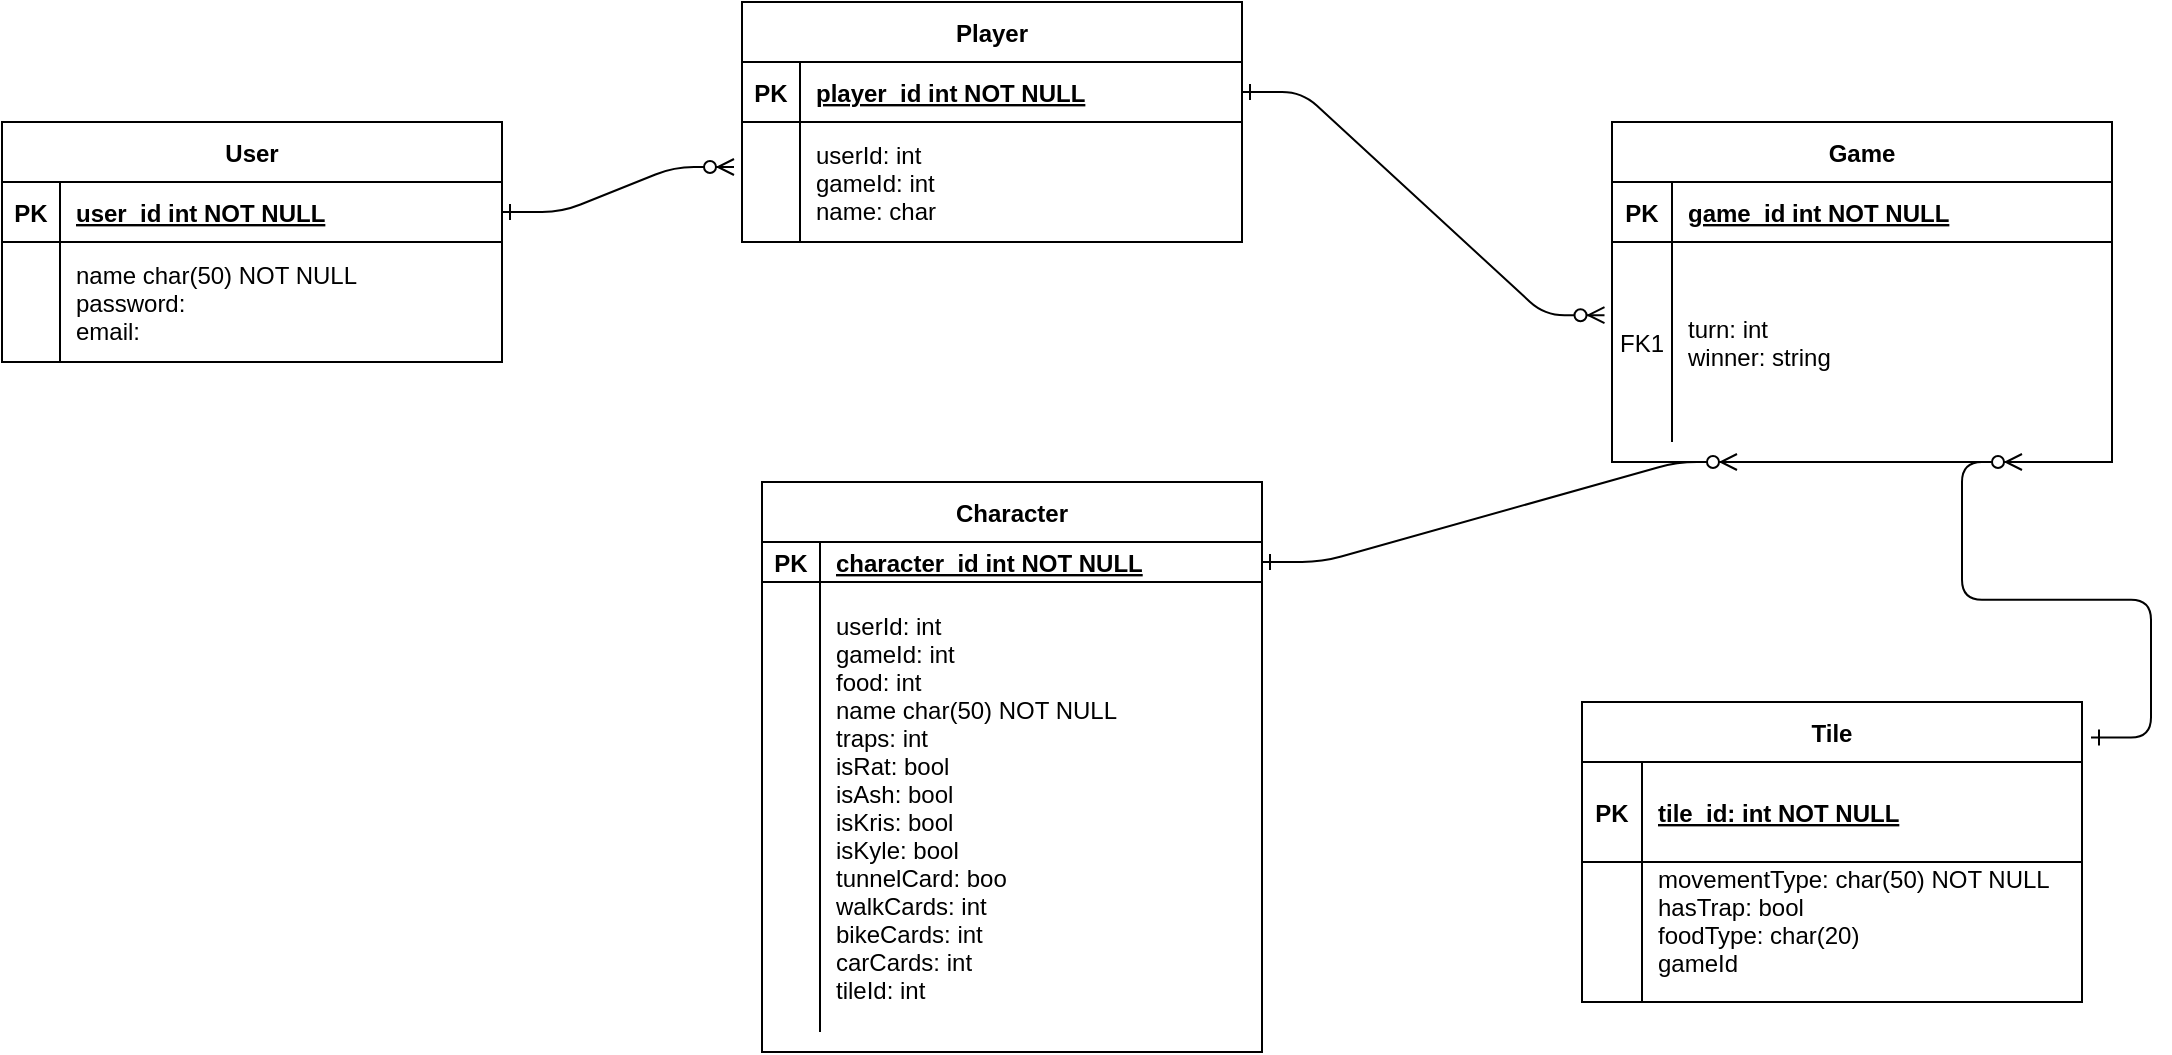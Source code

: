 <mxfile version="21.3.6" type="github">
  <diagram id="R2lEEEUBdFMjLlhIrx00" name="Page-1">
    <mxGraphModel dx="2238" dy="446" grid="1" gridSize="10" guides="1" tooltips="1" connect="1" arrows="1" fold="1" page="1" pageScale="1" pageWidth="850" pageHeight="1100" math="0" shadow="0" extFonts="Permanent Marker^https://fonts.googleapis.com/css?family=Permanent+Marker">
      <root>
        <mxCell id="0" />
        <mxCell id="1" parent="0" />
        <mxCell id="zcm2E6uYJEaqn9uGI2z3-112" value="Game" style="shape=table;startSize=30;container=1;collapsible=1;childLayout=tableLayout;fixedRows=1;rowLines=0;fontStyle=1;align=center;resizeLast=1;" parent="1" vertex="1">
          <mxGeometry x="475" y="100" width="250" height="170" as="geometry" />
        </mxCell>
        <mxCell id="zcm2E6uYJEaqn9uGI2z3-113" value="" style="shape=partialRectangle;collapsible=0;dropTarget=0;pointerEvents=0;fillColor=none;points=[[0,0.5],[1,0.5]];portConstraint=eastwest;top=0;left=0;right=0;bottom=1;" parent="zcm2E6uYJEaqn9uGI2z3-112" vertex="1">
          <mxGeometry y="30" width="250" height="30" as="geometry" />
        </mxCell>
        <mxCell id="zcm2E6uYJEaqn9uGI2z3-114" value="PK" style="shape=partialRectangle;overflow=hidden;connectable=0;fillColor=none;top=0;left=0;bottom=0;right=0;fontStyle=1;" parent="zcm2E6uYJEaqn9uGI2z3-113" vertex="1">
          <mxGeometry width="30" height="30" as="geometry">
            <mxRectangle width="30" height="30" as="alternateBounds" />
          </mxGeometry>
        </mxCell>
        <mxCell id="zcm2E6uYJEaqn9uGI2z3-115" value="game_id int NOT NULL " style="shape=partialRectangle;overflow=hidden;connectable=0;fillColor=none;top=0;left=0;bottom=0;right=0;align=left;spacingLeft=6;fontStyle=5;" parent="zcm2E6uYJEaqn9uGI2z3-113" vertex="1">
          <mxGeometry x="30" width="220" height="30" as="geometry">
            <mxRectangle width="220" height="30" as="alternateBounds" />
          </mxGeometry>
        </mxCell>
        <mxCell id="zcm2E6uYJEaqn9uGI2z3-116" value="" style="shape=partialRectangle;collapsible=0;dropTarget=0;pointerEvents=0;fillColor=none;points=[[0,0.5],[1,0.5]];portConstraint=eastwest;top=0;left=0;right=0;bottom=0;" parent="zcm2E6uYJEaqn9uGI2z3-112" vertex="1">
          <mxGeometry y="60" width="250" height="100" as="geometry" />
        </mxCell>
        <mxCell id="zcm2E6uYJEaqn9uGI2z3-117" value="FK1" style="shape=partialRectangle;overflow=hidden;connectable=0;fillColor=none;top=0;left=0;bottom=0;right=0;" parent="zcm2E6uYJEaqn9uGI2z3-116" vertex="1">
          <mxGeometry width="30" height="100" as="geometry">
            <mxRectangle width="30" height="100" as="alternateBounds" />
          </mxGeometry>
        </mxCell>
        <mxCell id="zcm2E6uYJEaqn9uGI2z3-118" value="turn: int&#xa;winner: string" style="shape=partialRectangle;overflow=hidden;connectable=0;fillColor=none;top=0;left=0;bottom=0;right=0;align=left;spacingLeft=6;" parent="zcm2E6uYJEaqn9uGI2z3-116" vertex="1">
          <mxGeometry x="30" width="220" height="100" as="geometry">
            <mxRectangle width="220" height="100" as="alternateBounds" />
          </mxGeometry>
        </mxCell>
        <mxCell id="zcm2E6uYJEaqn9uGI2z3-126" value="Character" style="shape=table;startSize=30;container=1;collapsible=1;childLayout=tableLayout;fixedRows=1;rowLines=0;fontStyle=1;align=center;resizeLast=1;" parent="1" vertex="1">
          <mxGeometry x="50" y="280" width="250" height="285" as="geometry" />
        </mxCell>
        <mxCell id="zcm2E6uYJEaqn9uGI2z3-127" value="" style="shape=partialRectangle;collapsible=0;dropTarget=0;pointerEvents=0;fillColor=none;points=[[0,0.5],[1,0.5]];portConstraint=eastwest;top=0;left=0;right=0;bottom=1;" parent="zcm2E6uYJEaqn9uGI2z3-126" vertex="1">
          <mxGeometry y="30" width="250" height="20" as="geometry" />
        </mxCell>
        <mxCell id="zcm2E6uYJEaqn9uGI2z3-128" value="PK" style="shape=partialRectangle;overflow=hidden;connectable=0;fillColor=none;top=0;left=0;bottom=0;right=0;fontStyle=1;" parent="zcm2E6uYJEaqn9uGI2z3-127" vertex="1">
          <mxGeometry width="29" height="20" as="geometry">
            <mxRectangle width="29" height="20" as="alternateBounds" />
          </mxGeometry>
        </mxCell>
        <mxCell id="zcm2E6uYJEaqn9uGI2z3-129" value="character_id int NOT NULL " style="shape=partialRectangle;overflow=hidden;connectable=0;fillColor=none;top=0;left=0;bottom=0;right=0;align=left;spacingLeft=6;fontStyle=5;" parent="zcm2E6uYJEaqn9uGI2z3-127" vertex="1">
          <mxGeometry x="29" width="221" height="20" as="geometry">
            <mxRectangle width="221" height="20" as="alternateBounds" />
          </mxGeometry>
        </mxCell>
        <mxCell id="zcm2E6uYJEaqn9uGI2z3-130" value="" style="shape=partialRectangle;collapsible=0;dropTarget=0;pointerEvents=0;fillColor=none;points=[[0,0.5],[1,0.5]];portConstraint=eastwest;top=0;left=0;right=0;bottom=0;" parent="zcm2E6uYJEaqn9uGI2z3-126" vertex="1">
          <mxGeometry y="50" width="250" height="225" as="geometry" />
        </mxCell>
        <mxCell id="zcm2E6uYJEaqn9uGI2z3-131" value="" style="shape=partialRectangle;overflow=hidden;connectable=0;fillColor=none;top=0;left=0;bottom=0;right=0;" parent="zcm2E6uYJEaqn9uGI2z3-130" vertex="1">
          <mxGeometry width="29" height="225" as="geometry">
            <mxRectangle width="29" height="225" as="alternateBounds" />
          </mxGeometry>
        </mxCell>
        <mxCell id="zcm2E6uYJEaqn9uGI2z3-132" value="userId: int&#xa;gameId: int&#xa;food: int&#xa;name char(50) NOT NULL&#xa;traps: int&#xa;isRat: bool&#xa;isAsh: bool&#xa;isKris: bool&#xa;isKyle: bool&#xa;tunnelCard: boo&#xa;walkCards: int&#xa;bikeCards: int&#xa;carCards: int&#xa;tileId: int" style="shape=partialRectangle;overflow=hidden;connectable=0;fillColor=none;top=0;left=0;bottom=0;right=0;align=left;spacingLeft=6;" parent="zcm2E6uYJEaqn9uGI2z3-130" vertex="1">
          <mxGeometry x="29" width="221" height="225" as="geometry">
            <mxRectangle width="221" height="225" as="alternateBounds" />
          </mxGeometry>
        </mxCell>
        <mxCell id="zcm2E6uYJEaqn9uGI2z3-133" value="" style="edgeStyle=entityRelationEdgeStyle;endArrow=ERzeroToMany;startArrow=ERone;endFill=1;startFill=0;exitX=1;exitY=0.5;exitDx=0;exitDy=0;entryX=0.25;entryY=1;entryDx=0;entryDy=0;" parent="1" source="zcm2E6uYJEaqn9uGI2z3-127" target="zcm2E6uYJEaqn9uGI2z3-112" edge="1">
          <mxGeometry width="100" height="100" relative="1" as="geometry">
            <mxPoint x="395" y="265" as="sourcePoint" />
            <mxPoint x="470" y="320" as="targetPoint" />
          </mxGeometry>
        </mxCell>
        <mxCell id="zcm2E6uYJEaqn9uGI2z3-146" value="" style="edgeStyle=entityRelationEdgeStyle;endArrow=ERzeroToMany;startArrow=ERone;endFill=1;startFill=0;exitX=1.018;exitY=0.118;exitDx=0;exitDy=0;exitPerimeter=0;" parent="1" edge="1" source="zcm2E6uYJEaqn9uGI2z3-173">
          <mxGeometry width="100" height="100" relative="1" as="geometry">
            <mxPoint x="760" y="600" as="sourcePoint" />
            <mxPoint x="680" y="270" as="targetPoint" />
          </mxGeometry>
        </mxCell>
        <mxCell id="zcm2E6uYJEaqn9uGI2z3-173" value="Tile" style="shape=table;startSize=30;container=1;collapsible=1;childLayout=tableLayout;fixedRows=1;rowLines=0;fontStyle=1;align=center;resizeLast=1;" parent="1" vertex="1">
          <mxGeometry x="460" y="390" width="250" height="150" as="geometry" />
        </mxCell>
        <mxCell id="zcm2E6uYJEaqn9uGI2z3-174" value="" style="shape=partialRectangle;collapsible=0;dropTarget=0;pointerEvents=0;fillColor=none;points=[[0,0.5],[1,0.5]];portConstraint=eastwest;top=0;left=0;right=0;bottom=1;" parent="zcm2E6uYJEaqn9uGI2z3-173" vertex="1">
          <mxGeometry y="30" width="250" height="50" as="geometry" />
        </mxCell>
        <mxCell id="zcm2E6uYJEaqn9uGI2z3-175" value="PK" style="shape=partialRectangle;overflow=hidden;connectable=0;fillColor=none;top=0;left=0;bottom=0;right=0;fontStyle=1;" parent="zcm2E6uYJEaqn9uGI2z3-174" vertex="1">
          <mxGeometry width="30" height="50" as="geometry">
            <mxRectangle width="30" height="50" as="alternateBounds" />
          </mxGeometry>
        </mxCell>
        <mxCell id="zcm2E6uYJEaqn9uGI2z3-176" value="tile_id: int NOT NULL" style="shape=partialRectangle;overflow=hidden;connectable=0;fillColor=none;top=0;left=0;bottom=0;right=0;align=left;spacingLeft=6;fontStyle=5;" parent="zcm2E6uYJEaqn9uGI2z3-174" vertex="1">
          <mxGeometry x="30" width="220" height="50" as="geometry">
            <mxRectangle width="220" height="50" as="alternateBounds" />
          </mxGeometry>
        </mxCell>
        <mxCell id="zcm2E6uYJEaqn9uGI2z3-177" value="" style="shape=partialRectangle;collapsible=0;dropTarget=0;pointerEvents=0;fillColor=none;points=[[0,0.5],[1,0.5]];portConstraint=eastwest;top=0;left=0;right=0;bottom=0;" parent="zcm2E6uYJEaqn9uGI2z3-173" vertex="1">
          <mxGeometry y="80" width="250" height="70" as="geometry" />
        </mxCell>
        <mxCell id="zcm2E6uYJEaqn9uGI2z3-178" value="" style="shape=partialRectangle;overflow=hidden;connectable=0;fillColor=none;top=0;left=0;bottom=0;right=0;" parent="zcm2E6uYJEaqn9uGI2z3-177" vertex="1">
          <mxGeometry width="30" height="70" as="geometry">
            <mxRectangle width="30" height="70" as="alternateBounds" />
          </mxGeometry>
        </mxCell>
        <mxCell id="zcm2E6uYJEaqn9uGI2z3-179" value="movementType: char(50) NOT NULL&#xa;hasTrap: bool&#xa;foodType: char(20)&#xa;gameId&#xa;" style="shape=partialRectangle;overflow=hidden;connectable=0;fillColor=none;top=0;left=0;bottom=0;right=0;align=left;spacingLeft=6;" parent="zcm2E6uYJEaqn9uGI2z3-177" vertex="1">
          <mxGeometry x="30" width="220" height="70" as="geometry">
            <mxRectangle width="220" height="70" as="alternateBounds" />
          </mxGeometry>
        </mxCell>
        <mxCell id="jXuqjFxC8-Kcla0deU2q-8" value="User" style="shape=table;startSize=30;container=1;collapsible=1;childLayout=tableLayout;fixedRows=1;rowLines=0;fontStyle=1;align=center;resizeLast=1;" parent="1" vertex="1">
          <mxGeometry x="-330" y="100" width="250" height="120" as="geometry" />
        </mxCell>
        <mxCell id="jXuqjFxC8-Kcla0deU2q-9" value="" style="shape=partialRectangle;collapsible=0;dropTarget=0;pointerEvents=0;fillColor=none;points=[[0,0.5],[1,0.5]];portConstraint=eastwest;top=0;left=0;right=0;bottom=1;" parent="jXuqjFxC8-Kcla0deU2q-8" vertex="1">
          <mxGeometry y="30" width="250" height="30" as="geometry" />
        </mxCell>
        <mxCell id="jXuqjFxC8-Kcla0deU2q-10" value="PK" style="shape=partialRectangle;overflow=hidden;connectable=0;fillColor=none;top=0;left=0;bottom=0;right=0;fontStyle=1;" parent="jXuqjFxC8-Kcla0deU2q-9" vertex="1">
          <mxGeometry width="29" height="30" as="geometry">
            <mxRectangle width="29" height="30" as="alternateBounds" />
          </mxGeometry>
        </mxCell>
        <mxCell id="jXuqjFxC8-Kcla0deU2q-11" value="user_id int NOT NULL " style="shape=partialRectangle;overflow=hidden;connectable=0;fillColor=none;top=0;left=0;bottom=0;right=0;align=left;spacingLeft=6;fontStyle=5;" parent="jXuqjFxC8-Kcla0deU2q-9" vertex="1">
          <mxGeometry x="29" width="221" height="30" as="geometry">
            <mxRectangle width="221" height="30" as="alternateBounds" />
          </mxGeometry>
        </mxCell>
        <mxCell id="jXuqjFxC8-Kcla0deU2q-12" value="" style="shape=partialRectangle;collapsible=0;dropTarget=0;pointerEvents=0;fillColor=none;points=[[0,0.5],[1,0.5]];portConstraint=eastwest;top=0;left=0;right=0;bottom=0;" parent="jXuqjFxC8-Kcla0deU2q-8" vertex="1">
          <mxGeometry y="60" width="250" height="60" as="geometry" />
        </mxCell>
        <mxCell id="jXuqjFxC8-Kcla0deU2q-13" value="" style="shape=partialRectangle;overflow=hidden;connectable=0;fillColor=none;top=0;left=0;bottom=0;right=0;" parent="jXuqjFxC8-Kcla0deU2q-12" vertex="1">
          <mxGeometry width="29" height="60" as="geometry">
            <mxRectangle width="29" height="60" as="alternateBounds" />
          </mxGeometry>
        </mxCell>
        <mxCell id="jXuqjFxC8-Kcla0deU2q-14" value="name char(50) NOT NULL&#xa;password: &#xa;email:" style="shape=partialRectangle;overflow=hidden;connectable=0;fillColor=none;top=0;left=0;bottom=0;right=0;align=left;spacingLeft=6;" parent="jXuqjFxC8-Kcla0deU2q-12" vertex="1">
          <mxGeometry x="29" width="221" height="60" as="geometry">
            <mxRectangle width="221" height="60" as="alternateBounds" />
          </mxGeometry>
        </mxCell>
        <mxCell id="jXuqjFxC8-Kcla0deU2q-15" value="" style="edgeStyle=entityRelationEdgeStyle;endArrow=ERzeroToMany;startArrow=ERone;endFill=1;startFill=0;exitX=1;exitY=0.5;exitDx=0;exitDy=0;entryX=-0.016;entryY=0.375;entryDx=0;entryDy=0;entryPerimeter=0;" parent="1" target="bPfpBax9I5zKaIWn22jN-6" edge="1" source="jXuqjFxC8-Kcla0deU2q-9">
          <mxGeometry width="100" height="100" relative="1" as="geometry">
            <mxPoint x="-210" y="210" as="sourcePoint" />
            <mxPoint x="-115" y="297" as="targetPoint" />
          </mxGeometry>
        </mxCell>
        <mxCell id="jXuqjFxC8-Kcla0deU2q-16" value="" style="edgeStyle=entityRelationEdgeStyle;endArrow=ERzeroToMany;startArrow=ERone;endFill=1;startFill=0;exitX=1;exitY=0.5;exitDx=0;exitDy=0;entryX=-0.015;entryY=0.366;entryDx=0;entryDy=0;entryPerimeter=0;" parent="1" source="bPfpBax9I5zKaIWn22jN-3" target="zcm2E6uYJEaqn9uGI2z3-116" edge="1">
          <mxGeometry width="100" height="100" relative="1" as="geometry">
            <mxPoint x="-200" y="220" as="sourcePoint" />
            <mxPoint x="133" y="159" as="targetPoint" />
          </mxGeometry>
        </mxCell>
        <mxCell id="bPfpBax9I5zKaIWn22jN-2" value="Player" style="shape=table;startSize=30;container=1;collapsible=1;childLayout=tableLayout;fixedRows=1;rowLines=0;fontStyle=1;align=center;resizeLast=1;" vertex="1" parent="1">
          <mxGeometry x="40" y="40" width="250" height="120" as="geometry" />
        </mxCell>
        <mxCell id="bPfpBax9I5zKaIWn22jN-3" value="" style="shape=partialRectangle;collapsible=0;dropTarget=0;pointerEvents=0;fillColor=none;points=[[0,0.5],[1,0.5]];portConstraint=eastwest;top=0;left=0;right=0;bottom=1;" vertex="1" parent="bPfpBax9I5zKaIWn22jN-2">
          <mxGeometry y="30" width="250" height="30" as="geometry" />
        </mxCell>
        <mxCell id="bPfpBax9I5zKaIWn22jN-4" value="PK" style="shape=partialRectangle;overflow=hidden;connectable=0;fillColor=none;top=0;left=0;bottom=0;right=0;fontStyle=1;" vertex="1" parent="bPfpBax9I5zKaIWn22jN-3">
          <mxGeometry width="29" height="30" as="geometry">
            <mxRectangle width="29" height="30" as="alternateBounds" />
          </mxGeometry>
        </mxCell>
        <mxCell id="bPfpBax9I5zKaIWn22jN-5" value="player_id int NOT NULL " style="shape=partialRectangle;overflow=hidden;connectable=0;fillColor=none;top=0;left=0;bottom=0;right=0;align=left;spacingLeft=6;fontStyle=5;" vertex="1" parent="bPfpBax9I5zKaIWn22jN-3">
          <mxGeometry x="29" width="221" height="30" as="geometry">
            <mxRectangle width="221" height="30" as="alternateBounds" />
          </mxGeometry>
        </mxCell>
        <mxCell id="bPfpBax9I5zKaIWn22jN-6" value="" style="shape=partialRectangle;collapsible=0;dropTarget=0;pointerEvents=0;fillColor=none;points=[[0,0.5],[1,0.5]];portConstraint=eastwest;top=0;left=0;right=0;bottom=0;" vertex="1" parent="bPfpBax9I5zKaIWn22jN-2">
          <mxGeometry y="60" width="250" height="60" as="geometry" />
        </mxCell>
        <mxCell id="bPfpBax9I5zKaIWn22jN-7" value="" style="shape=partialRectangle;overflow=hidden;connectable=0;fillColor=none;top=0;left=0;bottom=0;right=0;" vertex="1" parent="bPfpBax9I5zKaIWn22jN-6">
          <mxGeometry width="29" height="60" as="geometry">
            <mxRectangle width="29" height="60" as="alternateBounds" />
          </mxGeometry>
        </mxCell>
        <mxCell id="bPfpBax9I5zKaIWn22jN-8" value="userId: int&#xa;gameId: int&#xa;name: char" style="shape=partialRectangle;overflow=hidden;connectable=0;fillColor=none;top=0;left=0;bottom=0;right=0;align=left;spacingLeft=6;" vertex="1" parent="bPfpBax9I5zKaIWn22jN-6">
          <mxGeometry x="29" width="221" height="60" as="geometry">
            <mxRectangle width="221" height="60" as="alternateBounds" />
          </mxGeometry>
        </mxCell>
      </root>
    </mxGraphModel>
  </diagram>
</mxfile>
